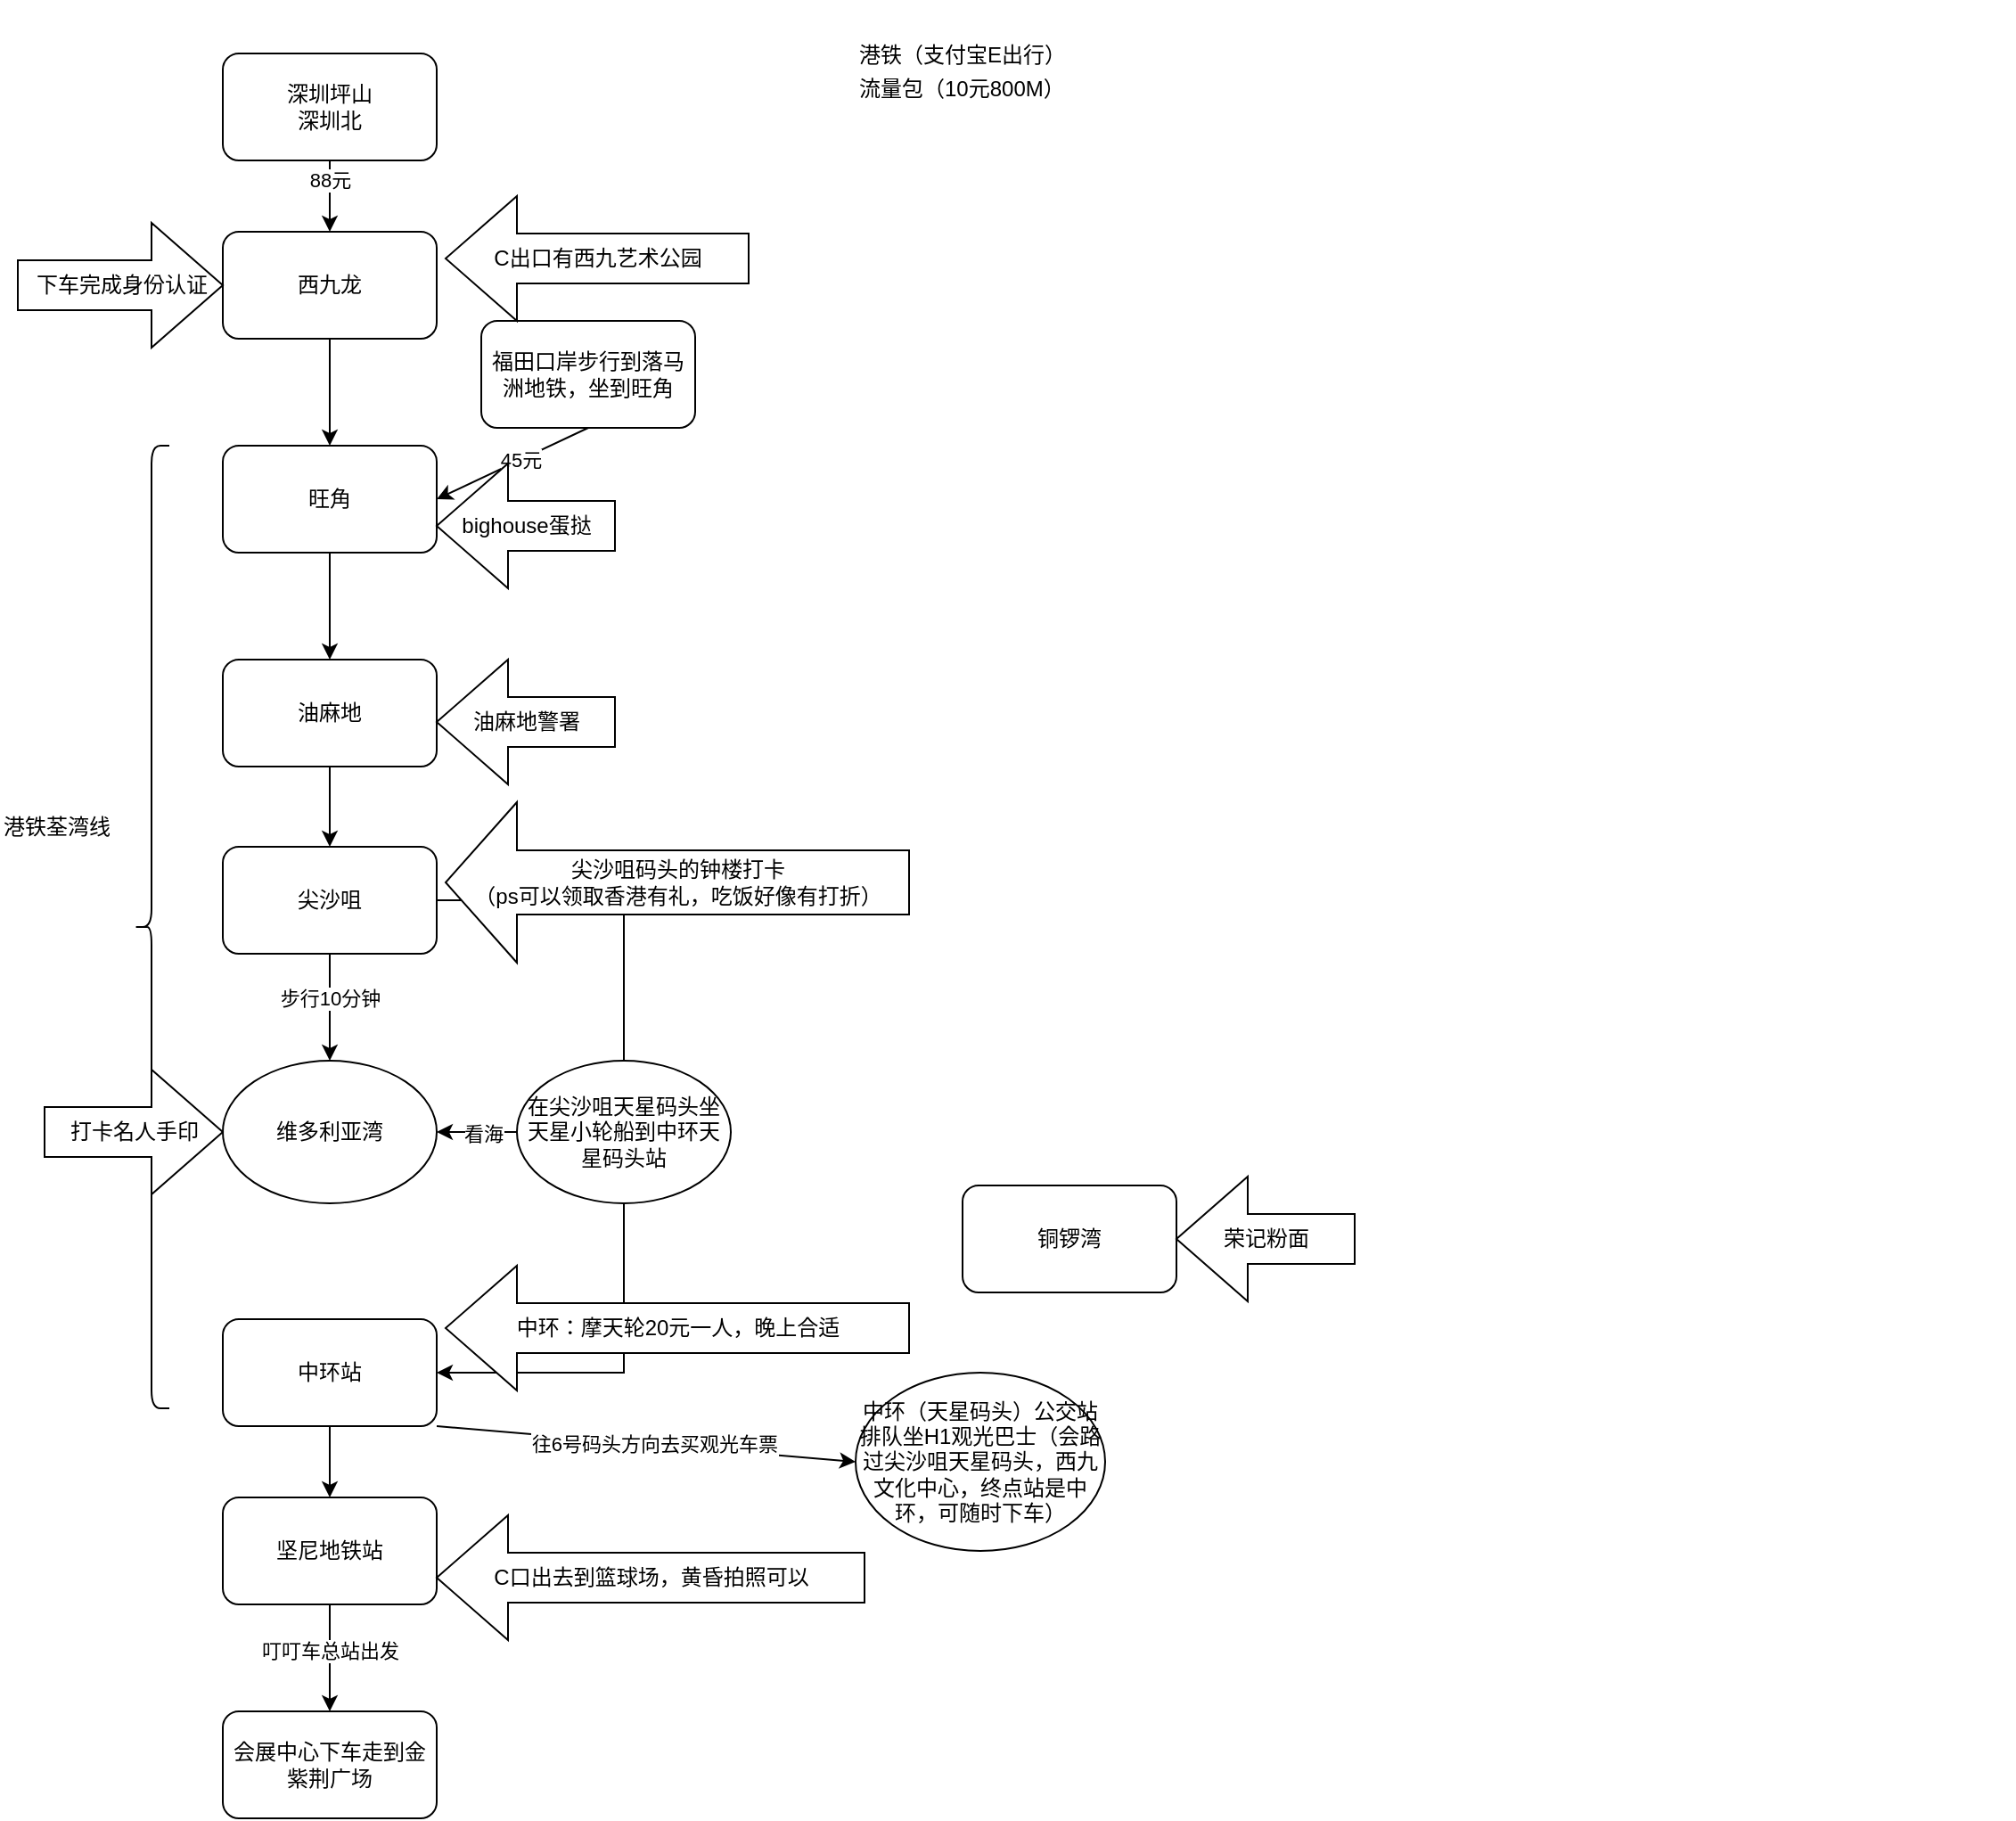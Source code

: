 <mxfile version="23.0.2" type="github">
  <diagram name="第 1 页" id="rRCRnGV4jp6ZaZWyZhH4">
    <mxGraphModel dx="1077" dy="564" grid="1" gridSize="10" guides="1" tooltips="1" connect="1" arrows="1" fold="1" page="1" pageScale="1" pageWidth="827" pageHeight="1169" math="0" shadow="0">
      <root>
        <mxCell id="0" />
        <mxCell id="1" parent="0" />
        <mxCell id="hMa2aBz3UgqQ90zIbsve-13" style="edgeStyle=orthogonalEdgeStyle;rounded=0;orthogonalLoop=1;jettySize=auto;html=1;exitX=0.5;exitY=1;exitDx=0;exitDy=0;entryX=0.5;entryY=0;entryDx=0;entryDy=0;" edge="1" parent="1" source="hMa2aBz3UgqQ90zIbsve-3" target="hMa2aBz3UgqQ90zIbsve-7">
          <mxGeometry relative="1" as="geometry" />
        </mxCell>
        <mxCell id="hMa2aBz3UgqQ90zIbsve-3" value="西九龙" style="rounded=1;whiteSpace=wrap;html=1;" vertex="1" parent="1">
          <mxGeometry x="165" y="210" width="120" height="60" as="geometry" />
        </mxCell>
        <mxCell id="hMa2aBz3UgqQ90zIbsve-6" style="edgeStyle=orthogonalEdgeStyle;rounded=0;orthogonalLoop=1;jettySize=auto;html=1;exitX=0.5;exitY=1;exitDx=0;exitDy=0;entryX=0.5;entryY=0;entryDx=0;entryDy=0;" edge="1" parent="1" source="hMa2aBz3UgqQ90zIbsve-5" target="hMa2aBz3UgqQ90zIbsve-3">
          <mxGeometry relative="1" as="geometry" />
        </mxCell>
        <mxCell id="hMa2aBz3UgqQ90zIbsve-31" value="88元" style="edgeLabel;html=1;align=center;verticalAlign=middle;resizable=0;points=[];" vertex="1" connectable="0" parent="hMa2aBz3UgqQ90zIbsve-6">
          <mxGeometry x="-0.461" relative="1" as="geometry">
            <mxPoint as="offset" />
          </mxGeometry>
        </mxCell>
        <mxCell id="hMa2aBz3UgqQ90zIbsve-5" value="深圳坪山&lt;br&gt;深圳北" style="rounded=1;whiteSpace=wrap;html=1;" vertex="1" parent="1">
          <mxGeometry x="165" y="110" width="120" height="60" as="geometry" />
        </mxCell>
        <mxCell id="hMa2aBz3UgqQ90zIbsve-14" style="edgeStyle=orthogonalEdgeStyle;rounded=0;orthogonalLoop=1;jettySize=auto;html=1;exitX=0.5;exitY=1;exitDx=0;exitDy=0;entryX=0.5;entryY=0;entryDx=0;entryDy=0;" edge="1" parent="1" source="hMa2aBz3UgqQ90zIbsve-7" target="hMa2aBz3UgqQ90zIbsve-8">
          <mxGeometry relative="1" as="geometry" />
        </mxCell>
        <mxCell id="hMa2aBz3UgqQ90zIbsve-7" value="旺角" style="rounded=1;whiteSpace=wrap;html=1;" vertex="1" parent="1">
          <mxGeometry x="165" y="330" width="120" height="60" as="geometry" />
        </mxCell>
        <mxCell id="hMa2aBz3UgqQ90zIbsve-15" style="edgeStyle=orthogonalEdgeStyle;rounded=0;orthogonalLoop=1;jettySize=auto;html=1;exitX=0.5;exitY=1;exitDx=0;exitDy=0;entryX=0.5;entryY=0;entryDx=0;entryDy=0;" edge="1" parent="1" source="hMa2aBz3UgqQ90zIbsve-8" target="hMa2aBz3UgqQ90zIbsve-9">
          <mxGeometry relative="1" as="geometry" />
        </mxCell>
        <mxCell id="hMa2aBz3UgqQ90zIbsve-8" value="油麻地" style="rounded=1;whiteSpace=wrap;html=1;" vertex="1" parent="1">
          <mxGeometry x="165" y="450" width="120" height="60" as="geometry" />
        </mxCell>
        <mxCell id="hMa2aBz3UgqQ90zIbsve-16" style="edgeStyle=orthogonalEdgeStyle;rounded=0;orthogonalLoop=1;jettySize=auto;html=1;exitX=0.5;exitY=1;exitDx=0;exitDy=0;entryX=0.5;entryY=0;entryDx=0;entryDy=0;" edge="1" parent="1" source="hMa2aBz3UgqQ90zIbsve-9" target="hMa2aBz3UgqQ90zIbsve-19">
          <mxGeometry relative="1" as="geometry" />
        </mxCell>
        <mxCell id="hMa2aBz3UgqQ90zIbsve-20" value="步行10分钟" style="edgeLabel;html=1;align=center;verticalAlign=middle;resizable=0;points=[];" vertex="1" connectable="0" parent="hMa2aBz3UgqQ90zIbsve-16">
          <mxGeometry x="-0.676" y="-1" relative="1" as="geometry">
            <mxPoint x="1" y="15" as="offset" />
          </mxGeometry>
        </mxCell>
        <mxCell id="hMa2aBz3UgqQ90zIbsve-9" value="尖沙咀" style="rounded=1;whiteSpace=wrap;html=1;" vertex="1" parent="1">
          <mxGeometry x="165" y="555" width="120" height="60" as="geometry" />
        </mxCell>
        <mxCell id="hMa2aBz3UgqQ90zIbsve-55" style="rounded=0;orthogonalLoop=1;jettySize=auto;html=1;exitX=1;exitY=1;exitDx=0;exitDy=0;entryX=0;entryY=0.5;entryDx=0;entryDy=0;" edge="1" parent="1" source="hMa2aBz3UgqQ90zIbsve-10" target="hMa2aBz3UgqQ90zIbsve-27">
          <mxGeometry relative="1" as="geometry" />
        </mxCell>
        <mxCell id="hMa2aBz3UgqQ90zIbsve-56" value="往6号码头方向去买观光车票" style="edgeLabel;html=1;align=center;verticalAlign=middle;resizable=0;points=[];" vertex="1" connectable="0" parent="hMa2aBz3UgqQ90zIbsve-55">
          <mxGeometry x="0.034" y="1" relative="1" as="geometry">
            <mxPoint as="offset" />
          </mxGeometry>
        </mxCell>
        <mxCell id="hMa2aBz3UgqQ90zIbsve-61" style="edgeStyle=orthogonalEdgeStyle;rounded=0;orthogonalLoop=1;jettySize=auto;html=1;exitX=0.5;exitY=1;exitDx=0;exitDy=0;entryX=0.5;entryY=0;entryDx=0;entryDy=0;" edge="1" parent="1" source="hMa2aBz3UgqQ90zIbsve-10" target="hMa2aBz3UgqQ90zIbsve-59">
          <mxGeometry relative="1" as="geometry" />
        </mxCell>
        <mxCell id="hMa2aBz3UgqQ90zIbsve-10" value="中环站" style="rounded=1;whiteSpace=wrap;html=1;" vertex="1" parent="1">
          <mxGeometry x="165" y="820" width="120" height="60" as="geometry" />
        </mxCell>
        <mxCell id="hMa2aBz3UgqQ90zIbsve-12" style="rounded=0;orthogonalLoop=1;jettySize=auto;html=1;exitX=0.5;exitY=1;exitDx=0;exitDy=0;entryX=1;entryY=0.5;entryDx=0;entryDy=0;" edge="1" parent="1" source="hMa2aBz3UgqQ90zIbsve-11" target="hMa2aBz3UgqQ90zIbsve-7">
          <mxGeometry relative="1" as="geometry" />
        </mxCell>
        <mxCell id="hMa2aBz3UgqQ90zIbsve-33" value="45元" style="edgeLabel;html=1;align=center;verticalAlign=middle;resizable=0;points=[];" vertex="1" connectable="0" parent="hMa2aBz3UgqQ90zIbsve-12">
          <mxGeometry x="-0.094" relative="1" as="geometry">
            <mxPoint as="offset" />
          </mxGeometry>
        </mxCell>
        <mxCell id="hMa2aBz3UgqQ90zIbsve-11" value="福田口岸步行到落马洲地铁，坐到旺角" style="rounded=1;whiteSpace=wrap;html=1;" vertex="1" parent="1">
          <mxGeometry x="310" y="260" width="120" height="60" as="geometry" />
        </mxCell>
        <mxCell id="hMa2aBz3UgqQ90zIbsve-17" value="" style="shape=curlyBracket;whiteSpace=wrap;html=1;rounded=1;labelPosition=left;verticalLabelPosition=middle;align=right;verticalAlign=middle;" vertex="1" parent="1">
          <mxGeometry x="115" y="330" width="20" height="540" as="geometry" />
        </mxCell>
        <mxCell id="hMa2aBz3UgqQ90zIbsve-18" value="港铁荃湾线" style="text;whiteSpace=wrap;" vertex="1" parent="1">
          <mxGeometry x="40" y="530" width="90" height="40" as="geometry" />
        </mxCell>
        <mxCell id="hMa2aBz3UgqQ90zIbsve-19" value="维多利亚湾" style="ellipse;whiteSpace=wrap;html=1;" vertex="1" parent="1">
          <mxGeometry x="165" y="675" width="120" height="80" as="geometry" />
        </mxCell>
        <mxCell id="hMa2aBz3UgqQ90zIbsve-21" style="edgeStyle=orthogonalEdgeStyle;rounded=0;orthogonalLoop=1;jettySize=auto;html=1;exitX=1;exitY=0.5;exitDx=0;exitDy=0;entryX=1;entryY=0.5;entryDx=0;entryDy=0;" edge="1" parent="1" source="hMa2aBz3UgqQ90zIbsve-9" target="hMa2aBz3UgqQ90zIbsve-10">
          <mxGeometry relative="1" as="geometry">
            <Array as="points">
              <mxPoint x="390" y="585" />
              <mxPoint x="390" y="850" />
            </Array>
          </mxGeometry>
        </mxCell>
        <mxCell id="hMa2aBz3UgqQ90zIbsve-24" style="edgeStyle=orthogonalEdgeStyle;rounded=0;orthogonalLoop=1;jettySize=auto;html=1;exitX=0;exitY=0.5;exitDx=0;exitDy=0;entryX=1;entryY=0.5;entryDx=0;entryDy=0;" edge="1" parent="1" source="hMa2aBz3UgqQ90zIbsve-23" target="hMa2aBz3UgqQ90zIbsve-19">
          <mxGeometry relative="1" as="geometry" />
        </mxCell>
        <mxCell id="hMa2aBz3UgqQ90zIbsve-25" value="看海" style="edgeLabel;html=1;align=center;verticalAlign=middle;resizable=0;points=[];" vertex="1" connectable="0" parent="hMa2aBz3UgqQ90zIbsve-24">
          <mxGeometry x="-0.14" y="1" relative="1" as="geometry">
            <mxPoint as="offset" />
          </mxGeometry>
        </mxCell>
        <mxCell id="hMa2aBz3UgqQ90zIbsve-23" value="在尖沙咀天星码头坐天星小轮船到中环天星码头站" style="ellipse;whiteSpace=wrap;html=1;" vertex="1" parent="1">
          <mxGeometry x="330" y="675" width="120" height="80" as="geometry" />
        </mxCell>
        <mxCell id="hMa2aBz3UgqQ90zIbsve-27" value="中环（天星码头）公交站排队坐H1观光巴士（会路过尖沙咀天星码头，西九文化中心，终点站是中环，可随时下车）" style="ellipse;whiteSpace=wrap;html=1;" vertex="1" parent="1">
          <mxGeometry x="520" y="850" width="140" height="100" as="geometry" />
        </mxCell>
        <mxCell id="hMa2aBz3UgqQ90zIbsve-28" value="&lt;br&gt;&lt;table border=&quot;0&quot; cellpadding=&quot;0&quot; cellspacing=&quot;0&quot; width=&quot;647&quot; style=&quot;border-collapse:&lt;br/&gt; collapse;width:486pt&quot;&gt; &lt;colgroup&gt;&lt;col width=&quot;268&quot; style=&quot;mso-width-source:userset;mso-width-alt:8576;width:201pt&quot;&gt;&lt;/colgroup&gt; &lt;colgroup&gt;&lt;col width=&quot;93&quot; style=&quot;mso-width-source:userset;mso-width-alt:2976;width:70pt&quot;&gt;&lt;/colgroup&gt; &lt;colgroup&gt;&lt;col width=&quot;286&quot; style=&quot;mso-width-source:userset;mso-width-alt:9152;width:215pt&quot;&gt;&lt;/colgroup&gt; &lt;tbody&gt;&lt;tr height=&quot;19&quot; style=&quot;height:14.25pt&quot;&gt;  &lt;td height=&quot;19&quot; width=&quot;268&quot; style=&quot;height:14.25pt;width:201pt&quot;&gt;港铁（支付宝E出行）&lt;br&gt;&lt;/td&gt;  &lt;td width=&quot;93&quot; style=&quot;width:70pt&quot;&gt;&lt;/td&gt;  &lt;td width=&quot;286&quot; style=&quot;width:215pt&quot;&gt;&lt;br&gt;&lt;/td&gt; &lt;/tr&gt; &lt;tr height=&quot;19&quot; style=&quot;height:14.25pt&quot;&gt;  &lt;td height=&quot;19&quot; style=&quot;height:14.25pt&quot;&gt;流量包（10元800M）&lt;br&gt;&lt;/td&gt;  &lt;td&gt;&lt;/td&gt;  &lt;td&gt;&lt;br&gt;&lt;/td&gt; &lt;/tr&gt;&lt;/tbody&gt;&lt;/table&gt;" style="text;whiteSpace=wrap;html=1;" vertex="1" parent="1">
          <mxGeometry x="520" y="80" width="260" height="70" as="geometry" />
        </mxCell>
        <mxCell id="hMa2aBz3UgqQ90zIbsve-34" value="油麻地警署" style="html=1;shadow=0;dashed=0;align=center;verticalAlign=middle;shape=mxgraph.arrows2.arrow;dy=0.6;dx=40;flipH=1;notch=0;" vertex="1" parent="1">
          <mxGeometry x="285" y="450" width="100" height="70" as="geometry" />
        </mxCell>
        <mxCell id="hMa2aBz3UgqQ90zIbsve-35" value="下车完成身份认证" style="html=1;shadow=0;dashed=0;align=center;verticalAlign=middle;shape=mxgraph.arrows2.arrow;dy=0.6;dx=40;notch=0;" vertex="1" parent="1">
          <mxGeometry x="50" y="205" width="115" height="70" as="geometry" />
        </mxCell>
        <mxCell id="hMa2aBz3UgqQ90zIbsve-38" value="打卡名人手印" style="html=1;shadow=0;dashed=0;align=center;verticalAlign=middle;shape=mxgraph.arrows2.arrow;dy=0.6;dx=40;notch=0;" vertex="1" parent="1">
          <mxGeometry x="65" y="680" width="100" height="70" as="geometry" />
        </mxCell>
        <mxCell id="hMa2aBz3UgqQ90zIbsve-43" value="bighouse蛋挞" style="html=1;shadow=0;dashed=0;align=center;verticalAlign=middle;shape=mxgraph.arrows2.arrow;dy=0.6;dx=40;flipH=1;notch=0;" vertex="1" parent="1">
          <mxGeometry x="285" y="340" width="100" height="70" as="geometry" />
        </mxCell>
        <mxCell id="hMa2aBz3UgqQ90zIbsve-45" value="尖沙咀码头的钟楼打卡&lt;br&gt;（ps可以领取香港有礼，吃饭好像有打折）" style="html=1;shadow=0;dashed=0;align=center;verticalAlign=middle;shape=mxgraph.arrows2.arrow;dy=0.6;dx=40;flipH=1;notch=0;" vertex="1" parent="1">
          <mxGeometry x="290" y="530" width="260" height="90" as="geometry" />
        </mxCell>
        <mxCell id="hMa2aBz3UgqQ90zIbsve-46" value="铜锣湾" style="rounded=1;whiteSpace=wrap;html=1;" vertex="1" parent="1">
          <mxGeometry x="580" y="745" width="120" height="60" as="geometry" />
        </mxCell>
        <mxCell id="hMa2aBz3UgqQ90zIbsve-51" value="荣记粉面" style="html=1;shadow=0;dashed=0;align=center;verticalAlign=middle;shape=mxgraph.arrows2.arrow;dy=0.6;dx=40;flipH=1;notch=0;" vertex="1" parent="1">
          <mxGeometry x="700" y="740" width="100" height="70" as="geometry" />
        </mxCell>
        <mxCell id="hMa2aBz3UgqQ90zIbsve-54" value="C出口有西九艺术公园" style="html=1;shadow=0;dashed=0;align=center;verticalAlign=middle;shape=mxgraph.arrows2.arrow;dy=0.6;dx=40;flipH=1;notch=0;" vertex="1" parent="1">
          <mxGeometry x="290" y="190" width="170" height="70" as="geometry" />
        </mxCell>
        <mxCell id="hMa2aBz3UgqQ90zIbsve-57" value="中环：摩天轮20元一人，晚上合适" style="html=1;shadow=0;dashed=0;align=center;verticalAlign=middle;shape=mxgraph.arrows2.arrow;dy=0.6;dx=40;flipH=1;notch=0;" vertex="1" parent="1">
          <mxGeometry x="290" y="790" width="260" height="70" as="geometry" />
        </mxCell>
        <mxCell id="hMa2aBz3UgqQ90zIbsve-64" style="edgeStyle=orthogonalEdgeStyle;rounded=0;orthogonalLoop=1;jettySize=auto;html=1;exitX=0.5;exitY=1;exitDx=0;exitDy=0;entryX=0.5;entryY=0;entryDx=0;entryDy=0;" edge="1" parent="1" source="hMa2aBz3UgqQ90zIbsve-59" target="hMa2aBz3UgqQ90zIbsve-63">
          <mxGeometry relative="1" as="geometry" />
        </mxCell>
        <mxCell id="hMa2aBz3UgqQ90zIbsve-65" value="叮叮车总站出发" style="edgeLabel;html=1;align=center;verticalAlign=middle;resizable=0;points=[];" vertex="1" connectable="0" parent="hMa2aBz3UgqQ90zIbsve-64">
          <mxGeometry x="-0.131" relative="1" as="geometry">
            <mxPoint as="offset" />
          </mxGeometry>
        </mxCell>
        <mxCell id="hMa2aBz3UgqQ90zIbsve-59" value="坚尼地铁站" style="rounded=1;whiteSpace=wrap;html=1;" vertex="1" parent="1">
          <mxGeometry x="165" y="920" width="120" height="60" as="geometry" />
        </mxCell>
        <mxCell id="hMa2aBz3UgqQ90zIbsve-60" value="C口出去到篮球场，黄昏拍照可以" style="html=1;shadow=0;dashed=0;align=center;verticalAlign=middle;shape=mxgraph.arrows2.arrow;dy=0.6;dx=40;flipH=1;notch=0;" vertex="1" parent="1">
          <mxGeometry x="285" y="930" width="240" height="70" as="geometry" />
        </mxCell>
        <mxCell id="hMa2aBz3UgqQ90zIbsve-63" value="会展中心下车走到金紫荆广场" style="rounded=1;whiteSpace=wrap;html=1;" vertex="1" parent="1">
          <mxGeometry x="165" y="1040" width="120" height="60" as="geometry" />
        </mxCell>
      </root>
    </mxGraphModel>
  </diagram>
</mxfile>
